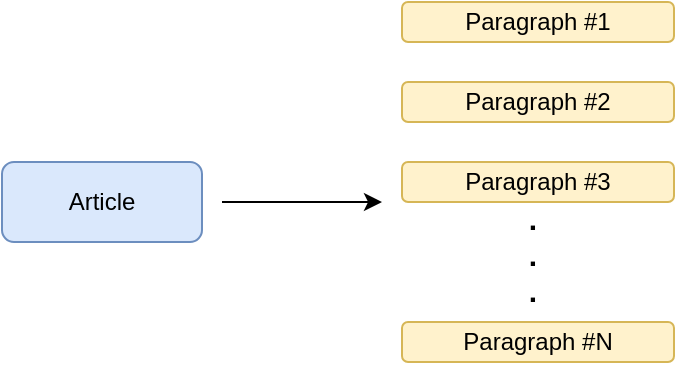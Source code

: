<mxfile version="21.7.1" type="device">
  <diagram name="第 1 页" id="NusGfvWjh0QUVB8hl25e">
    <mxGraphModel dx="636" dy="390" grid="1" gridSize="10" guides="1" tooltips="1" connect="1" arrows="1" fold="1" page="1" pageScale="1" pageWidth="827" pageHeight="1169" math="0" shadow="0">
      <root>
        <mxCell id="0" />
        <mxCell id="1" parent="0" />
        <mxCell id="uON9LTf4XqkxghpkcYky-1" value="Article" style="rounded=1;whiteSpace=wrap;html=1;fillColor=#dae8fc;strokeColor=#6c8ebf;" vertex="1" parent="1">
          <mxGeometry x="180" y="270" width="100" height="40" as="geometry" />
        </mxCell>
        <mxCell id="uON9LTf4XqkxghpkcYky-2" value="Paragraph #1" style="rounded=1;whiteSpace=wrap;html=1;fillColor=#fff2cc;strokeColor=#d6b656;" vertex="1" parent="1">
          <mxGeometry x="380" y="190" width="136" height="20" as="geometry" />
        </mxCell>
        <mxCell id="uON9LTf4XqkxghpkcYky-3" value="Paragraph #2" style="rounded=1;whiteSpace=wrap;html=1;fillColor=#fff2cc;strokeColor=#d6b656;" vertex="1" parent="1">
          <mxGeometry x="380" y="230" width="136" height="20" as="geometry" />
        </mxCell>
        <mxCell id="uON9LTf4XqkxghpkcYky-4" value="Paragraph #3" style="rounded=1;whiteSpace=wrap;html=1;fillColor=#fff2cc;strokeColor=#d6b656;" vertex="1" parent="1">
          <mxGeometry x="380" y="270" width="136" height="20" as="geometry" />
        </mxCell>
        <mxCell id="uON9LTf4XqkxghpkcYky-7" value="&lt;b style=&quot;font-size: 15px;&quot;&gt;.&lt;br&gt;.&lt;br&gt;.&lt;br&gt;.&lt;/b&gt;" style="text;html=1;align=center;verticalAlign=middle;resizable=0;points=[];autosize=1;" vertex="1" parent="1">
          <mxGeometry x="430" y="280" width="30" height="90" as="geometry" />
        </mxCell>
        <mxCell id="uON9LTf4XqkxghpkcYky-9" value="" style="endArrow=classic;html=1;rounded=0;" edge="1" parent="1">
          <mxGeometry width="50" height="50" relative="1" as="geometry">
            <mxPoint x="290" y="290" as="sourcePoint" />
            <mxPoint x="370" y="290" as="targetPoint" />
          </mxGeometry>
        </mxCell>
        <mxCell id="uON9LTf4XqkxghpkcYky-6" value="Paragraph #N" style="rounded=1;whiteSpace=wrap;html=1;fillColor=#fff2cc;strokeColor=#d6b656;" vertex="1" parent="1">
          <mxGeometry x="380" y="350" width="136" height="20" as="geometry" />
        </mxCell>
      </root>
    </mxGraphModel>
  </diagram>
</mxfile>
